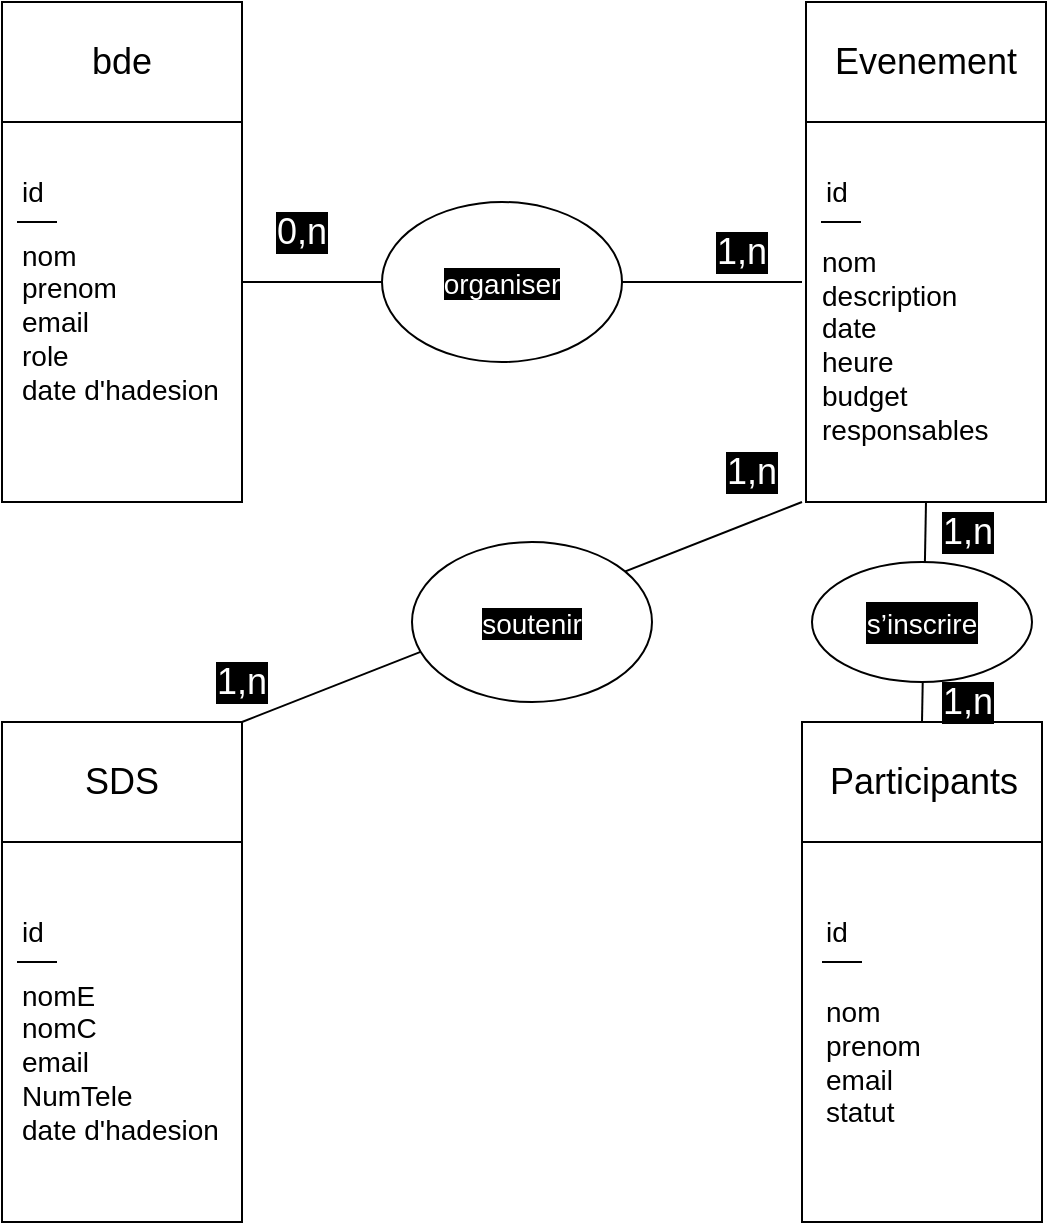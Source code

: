<mxfile>
    <diagram id="ZIoZo630-lQ3SHKNAP0I" name="Page-1">
        <mxGraphModel dx="899" dy="688" grid="1" gridSize="10" guides="1" tooltips="1" connect="1" arrows="1" fold="1" page="1" pageScale="1" pageWidth="850" pageHeight="1100" math="0" shadow="0">
            <root>
                <mxCell id="0"/>
                <mxCell id="1" parent="0"/>
                <mxCell id="4" value="" style="whiteSpace=wrap;html=1;" vertex="1" parent="1">
                    <mxGeometry x="160" y="400" width="120" height="250" as="geometry"/>
                </mxCell>
                <mxCell id="5" value="" style="whiteSpace=wrap;html=1;" vertex="1" parent="1">
                    <mxGeometry x="160" y="400" width="120" height="60" as="geometry"/>
                </mxCell>
                <mxCell id="6" value="" style="whiteSpace=wrap;html=1;" vertex="1" parent="1">
                    <mxGeometry x="160" y="40" width="120" height="250" as="geometry"/>
                </mxCell>
                <mxCell id="7" value="" style="whiteSpace=wrap;html=1;" vertex="1" parent="1">
                    <mxGeometry x="160" y="40" width="120" height="60" as="geometry"/>
                </mxCell>
                <mxCell id="8" value="" style="whiteSpace=wrap;html=1;" vertex="1" parent="1">
                    <mxGeometry x="560" y="400" width="120" height="250" as="geometry"/>
                </mxCell>
                <mxCell id="9" value="" style="whiteSpace=wrap;html=1;" vertex="1" parent="1">
                    <mxGeometry x="560" y="400" width="120" height="60" as="geometry"/>
                </mxCell>
                <mxCell id="10" value="" style="whiteSpace=wrap;html=1;" vertex="1" parent="1">
                    <mxGeometry x="562" y="40" width="120" height="250" as="geometry"/>
                </mxCell>
                <mxCell id="11" value="" style="whiteSpace=wrap;html=1;" vertex="1" parent="1">
                    <mxGeometry x="562" y="40" width="120" height="60" as="geometry"/>
                </mxCell>
                <mxCell id="12" value="&lt;font style=&quot;font-size: 18px;&quot;&gt;bde&lt;/font&gt;" style="text;strokeColor=none;align=center;fillColor=none;html=1;verticalAlign=middle;whiteSpace=wrap;rounded=0;" vertex="1" parent="1">
                    <mxGeometry x="190" y="55" width="60" height="30" as="geometry"/>
                </mxCell>
                <mxCell id="13" value="&lt;font style=&quot;font-size: 18px;&quot;&gt;SDS&lt;/font&gt;" style="text;strokeColor=none;align=center;fillColor=none;html=1;verticalAlign=middle;whiteSpace=wrap;rounded=0;" vertex="1" parent="1">
                    <mxGeometry x="190" y="415" width="60" height="30" as="geometry"/>
                </mxCell>
                <mxCell id="14" value="&lt;font style=&quot;font-size: 18px;&quot;&gt;Participants&lt;/font&gt;" style="text;strokeColor=none;align=center;fillColor=none;html=1;verticalAlign=middle;whiteSpace=wrap;rounded=0;" vertex="1" parent="1">
                    <mxGeometry x="591" y="415" width="60" height="30" as="geometry"/>
                </mxCell>
                <mxCell id="15" value="&lt;span style=&quot;font-size: 18px;&quot;&gt;Evenement&lt;/span&gt;" style="text;strokeColor=none;align=center;fillColor=none;html=1;verticalAlign=middle;whiteSpace=wrap;rounded=0;" vertex="1" parent="1">
                    <mxGeometry x="592" y="55" width="60" height="30" as="geometry"/>
                </mxCell>
                <mxCell id="19" value="&lt;font style=&quot;font-size: 14px;&quot;&gt;nom&lt;br&gt;prenom&lt;br&gt;email&lt;br&gt;role&lt;br&gt;date d'hadesion&lt;br&gt;&lt;/font&gt;" style="text;html=1;strokeColor=none;fillColor=none;align=left;verticalAlign=middle;whiteSpace=wrap;rounded=0;" vertex="1" parent="1">
                    <mxGeometry x="167.5" y="140" width="105" height="120" as="geometry"/>
                </mxCell>
                <mxCell id="20" value="&lt;span style=&quot;&quot;&gt;id&lt;/span&gt;" style="text;html=1;strokeColor=none;fillColor=none;align=left;verticalAlign=middle;whiteSpace=wrap;rounded=0;fontSize=14;" vertex="1" parent="1">
                    <mxGeometry x="167.5" y="120" width="60" height="30" as="geometry"/>
                </mxCell>
                <mxCell id="22" value="" style="endArrow=none;html=1;fontSize=18;" edge="1" parent="1">
                    <mxGeometry width="50" height="50" relative="1" as="geometry">
                        <mxPoint x="187.5" y="150" as="sourcePoint"/>
                        <mxPoint x="167.5" y="150" as="targetPoint"/>
                    </mxGeometry>
                </mxCell>
                <mxCell id="32" value="&lt;font style=&quot;font-size: 14px;&quot;&gt;nom&lt;br&gt;description&lt;br&gt;date&lt;br&gt;heure&lt;br&gt;budget&lt;br&gt;responsables&lt;br&gt;&lt;br&gt;&lt;/font&gt;" style="text;html=1;strokeColor=none;fillColor=none;align=left;verticalAlign=middle;whiteSpace=wrap;rounded=0;" vertex="1" parent="1">
                    <mxGeometry x="567.5" y="160" width="105" height="120" as="geometry"/>
                </mxCell>
                <mxCell id="33" value="&lt;span style=&quot;&quot;&gt;id&lt;/span&gt;" style="text;html=1;strokeColor=none;fillColor=none;align=left;verticalAlign=middle;whiteSpace=wrap;rounded=0;fontSize=14;" vertex="1" parent="1">
                    <mxGeometry x="569.5" y="120" width="60" height="30" as="geometry"/>
                </mxCell>
                <mxCell id="34" value="" style="endArrow=none;html=1;fontSize=18;" edge="1" parent="1">
                    <mxGeometry width="50" height="50" relative="1" as="geometry">
                        <mxPoint x="589.5" y="150" as="sourcePoint"/>
                        <mxPoint x="569.5" y="150" as="targetPoint"/>
                    </mxGeometry>
                </mxCell>
                <mxCell id="35" value="&lt;font style=&quot;font-size: 14px;&quot;&gt;nomE&lt;br&gt;nomC&lt;br&gt;email&lt;br&gt;NumTele&lt;br&gt;date d'hadesion&lt;br&gt;&lt;/font&gt;" style="text;html=1;strokeColor=none;fillColor=none;align=left;verticalAlign=middle;whiteSpace=wrap;rounded=0;" vertex="1" parent="1">
                    <mxGeometry x="167.5" y="510" width="105" height="120" as="geometry"/>
                </mxCell>
                <mxCell id="36" value="&lt;span style=&quot;&quot;&gt;id&lt;/span&gt;" style="text;html=1;strokeColor=none;fillColor=none;align=left;verticalAlign=middle;whiteSpace=wrap;rounded=0;fontSize=14;" vertex="1" parent="1">
                    <mxGeometry x="167.5" y="490" width="60" height="30" as="geometry"/>
                </mxCell>
                <mxCell id="37" value="" style="endArrow=none;html=1;fontSize=18;" edge="1" parent="1">
                    <mxGeometry width="50" height="50" relative="1" as="geometry">
                        <mxPoint x="187.5" y="520" as="sourcePoint"/>
                        <mxPoint x="167.5" y="520" as="targetPoint"/>
                    </mxGeometry>
                </mxCell>
                <mxCell id="38" value="&lt;font style=&quot;font-size: 14px;&quot;&gt;nom&lt;br&gt;prenom&lt;br&gt;email&lt;br&gt;statut&lt;br&gt;&lt;/font&gt;" style="text;html=1;strokeColor=none;fillColor=none;align=left;verticalAlign=middle;whiteSpace=wrap;rounded=0;" vertex="1" parent="1">
                    <mxGeometry x="570" y="510" width="105" height="120" as="geometry"/>
                </mxCell>
                <mxCell id="39" value="&lt;span style=&quot;&quot;&gt;id&lt;/span&gt;" style="text;html=1;strokeColor=none;fillColor=none;align=left;verticalAlign=middle;whiteSpace=wrap;rounded=0;fontSize=14;" vertex="1" parent="1">
                    <mxGeometry x="570" y="490" width="60" height="30" as="geometry"/>
                </mxCell>
                <mxCell id="40" value="" style="endArrow=none;html=1;fontSize=18;" edge="1" parent="1">
                    <mxGeometry width="50" height="50" relative="1" as="geometry">
                        <mxPoint x="590" y="520" as="sourcePoint"/>
                        <mxPoint x="570" y="520" as="targetPoint"/>
                    </mxGeometry>
                </mxCell>
                <mxCell id="42" value="" style="endArrow=none;html=1;fontSize=18;exitX=1;exitY=0.56;exitDx=0;exitDy=0;exitPerimeter=0;" edge="1" parent="1" source="6">
                    <mxGeometry width="50" height="50" relative="1" as="geometry">
                        <mxPoint x="290" y="180" as="sourcePoint"/>
                        <mxPoint x="560" y="180" as="targetPoint"/>
                    </mxGeometry>
                </mxCell>
                <mxCell id="43" value="" style="ellipse;whiteSpace=wrap;html=1;fontSize=18;" vertex="1" parent="1">
                    <mxGeometry x="350" y="140" width="120" height="80" as="geometry"/>
                </mxCell>
                <mxCell id="46" value="" style="endArrow=none;html=1;fontSize=18;entryX=0.5;entryY=1;entryDx=0;entryDy=0;exitX=0.5;exitY=0;exitDx=0;exitDy=0;" edge="1" parent="1" source="9" target="10">
                    <mxGeometry width="50" height="50" relative="1" as="geometry">
                        <mxPoint x="622" y="390" as="sourcePoint"/>
                        <mxPoint x="460" y="340" as="targetPoint"/>
                    </mxGeometry>
                </mxCell>
                <mxCell id="47" value="" style="ellipse;whiteSpace=wrap;html=1;fontSize=18;" vertex="1" parent="1">
                    <mxGeometry x="565" y="320" width="110" height="60" as="geometry"/>
                </mxCell>
                <mxCell id="48" value="" style="endArrow=none;html=1;fontSize=18;exitX=1;exitY=0;exitDx=0;exitDy=0;" edge="1" parent="1" source="5">
                    <mxGeometry width="50" height="50" relative="1" as="geometry">
                        <mxPoint x="410" y="390" as="sourcePoint"/>
                        <mxPoint x="560" y="290" as="targetPoint"/>
                    </mxGeometry>
                </mxCell>
                <mxCell id="49" value="" style="ellipse;whiteSpace=wrap;html=1;fontSize=18;" vertex="1" parent="1">
                    <mxGeometry x="365" y="310" width="120" height="80" as="geometry"/>
                </mxCell>
                <mxCell id="50" value="&lt;span style=&quot;font-family: &amp;quot;Nunito Sans&amp;quot;, sans-serif; font-size: 14px; text-align: start; background-color: rgb(0, 0, 0);&quot;&gt;&lt;font color=&quot;#ffffff&quot;&gt;soutenir&lt;/font&gt;&lt;/span&gt;" style="text;html=1;strokeColor=none;fillColor=none;align=center;verticalAlign=middle;whiteSpace=wrap;rounded=0;fontSize=18;" vertex="1" parent="1">
                    <mxGeometry x="395" y="335" width="60" height="30" as="geometry"/>
                </mxCell>
                <mxCell id="51" value="&lt;span style=&quot;font-family: &amp;quot;Nunito Sans&amp;quot;, sans-serif; font-size: 14px; text-align: start; background-color: rgb(0, 0, 0);&quot;&gt;s’inscrire&lt;/span&gt;" style="text;html=1;strokeColor=none;fillColor=none;align=center;verticalAlign=middle;whiteSpace=wrap;rounded=0;labelBackgroundColor=#000000;fontSize=18;fontColor=#FFFFFF;" vertex="1" parent="1">
                    <mxGeometry x="590" y="335" width="60" height="30" as="geometry"/>
                </mxCell>
                <mxCell id="53" value="&lt;span style=&quot;font-family: &amp;quot;Nunito Sans&amp;quot;, sans-serif; font-size: 14px; text-align: start; background-color: rgb(0, 0, 0);&quot;&gt;&lt;font color=&quot;#ffffff&quot;&gt;organiser&lt;/font&gt;&lt;/span&gt;" style="text;html=1;strokeColor=none;fillColor=none;align=center;verticalAlign=middle;whiteSpace=wrap;rounded=0;fontSize=18;" vertex="1" parent="1">
                    <mxGeometry x="380" y="165" width="60" height="30" as="geometry"/>
                </mxCell>
                <mxCell id="54" value="1,n" style="text;html=1;strokeColor=none;fillColor=none;align=center;verticalAlign=middle;whiteSpace=wrap;rounded=0;labelBackgroundColor=#000000;fontSize=18;fontColor=#FFFFFF;" vertex="1" parent="1">
                    <mxGeometry x="500" y="150" width="60" height="30" as="geometry"/>
                </mxCell>
                <mxCell id="55" value="0,n" style="text;html=1;strokeColor=none;fillColor=none;align=center;verticalAlign=middle;whiteSpace=wrap;rounded=0;labelBackgroundColor=#000000;fontSize=18;fontColor=#FFFFFF;" vertex="1" parent="1">
                    <mxGeometry x="280" y="140" width="60" height="30" as="geometry"/>
                </mxCell>
                <mxCell id="57" value="1,n" style="text;html=1;strokeColor=none;fillColor=none;align=center;verticalAlign=middle;whiteSpace=wrap;rounded=0;labelBackgroundColor=#000000;fontSize=18;fontColor=#FFFFFF;" vertex="1" parent="1">
                    <mxGeometry x="622.5" y="380" width="40" height="20" as="geometry"/>
                </mxCell>
                <mxCell id="58" value="1,n" style="text;html=1;strokeColor=none;fillColor=none;align=center;verticalAlign=middle;whiteSpace=wrap;rounded=0;labelBackgroundColor=#000000;fontSize=18;fontColor=#FFFFFF;" vertex="1" parent="1">
                    <mxGeometry x="612.5" y="290" width="60" height="30" as="geometry"/>
                </mxCell>
                <mxCell id="59" value="1,n" style="text;html=1;strokeColor=none;fillColor=none;align=center;verticalAlign=middle;whiteSpace=wrap;rounded=0;labelBackgroundColor=#000000;fontSize=18;fontColor=#FFFFFF;" vertex="1" parent="1">
                    <mxGeometry x="250" y="365" width="60" height="30" as="geometry"/>
                </mxCell>
                <mxCell id="60" value="1,n" style="text;html=1;strokeColor=none;fillColor=none;align=center;verticalAlign=middle;whiteSpace=wrap;rounded=0;labelBackgroundColor=#000000;fontSize=18;fontColor=#FFFFFF;" vertex="1" parent="1">
                    <mxGeometry x="505" y="260" width="60" height="30" as="geometry"/>
                </mxCell>
            </root>
        </mxGraphModel>
    </diagram>
</mxfile>